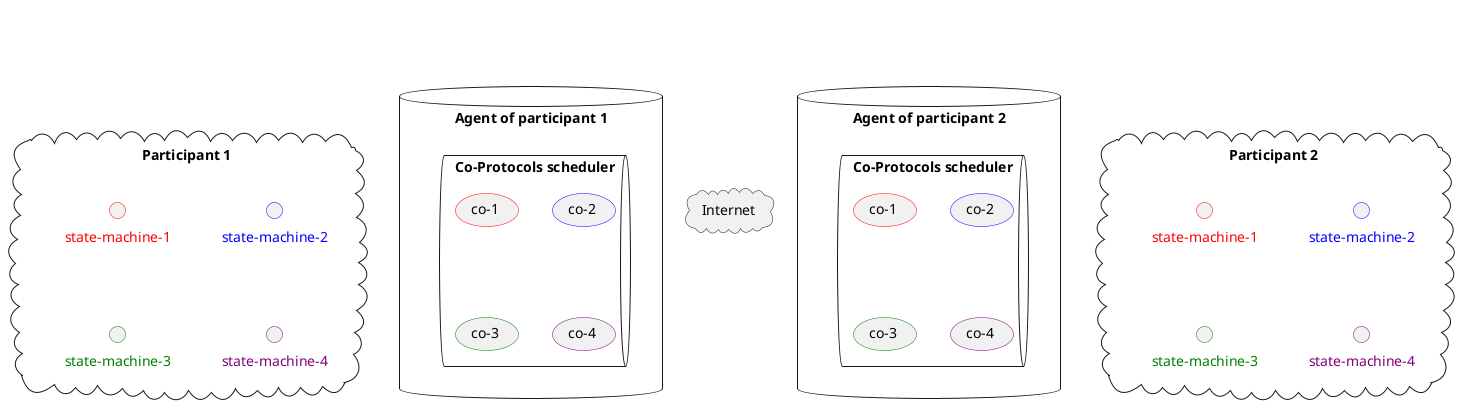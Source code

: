 @startuml
database "Agent of participant 1" as agent1{
  queue "Co-Protocols scheduler"  as sheduler1  {
    usecase "co-1" as co11 #line:red;
    usecase "co-2" as co12 #line:blue;
    usecase "co-3" as co13 #line:green;
    usecase "co-4" as co14 #line:purple;
  }
}


database "Agent of participant 2" as agent2 {
  queue "Co-Protocols scheduler" as sheduler2 {
    usecase "co-1" as co21 #line:red;
    usecase "co-2" as co22 #line:blue;
    usecase "co-3" as co23 #line:green;
    usecase "co-4" as co24 #line:purple;
  }
}


cloud  "Internet" as internet


cloud "Participant 1" as p1 {
   interface "state-machine-1" as sm11 #line:red;text:red;
   interface "state-machine-2" as sm12 #line:blue;text:blue;
   interface "state-machine-3" as sm13 #line:green;text:green;
   interface "state-machine-4" as sm14 #line:purple;text:purple;
}




cloud "Participant 2" as p2 {
   interface "state-machine-1" as sm21 #line:red;text:red;
   interface "state-machine-2" as sm22 #line:blue;text:blue;
   interface "state-machine-3" as sm23 #line:green;text:green;
   interface "state-machine-4" as sm24 #line:purple;text:purple;
}

p1 -[hidden]> agent1
agent1 -[hidden]> internet
internet -[hidden]> agent2
agent2 -[hidden]> p2
@enduml
